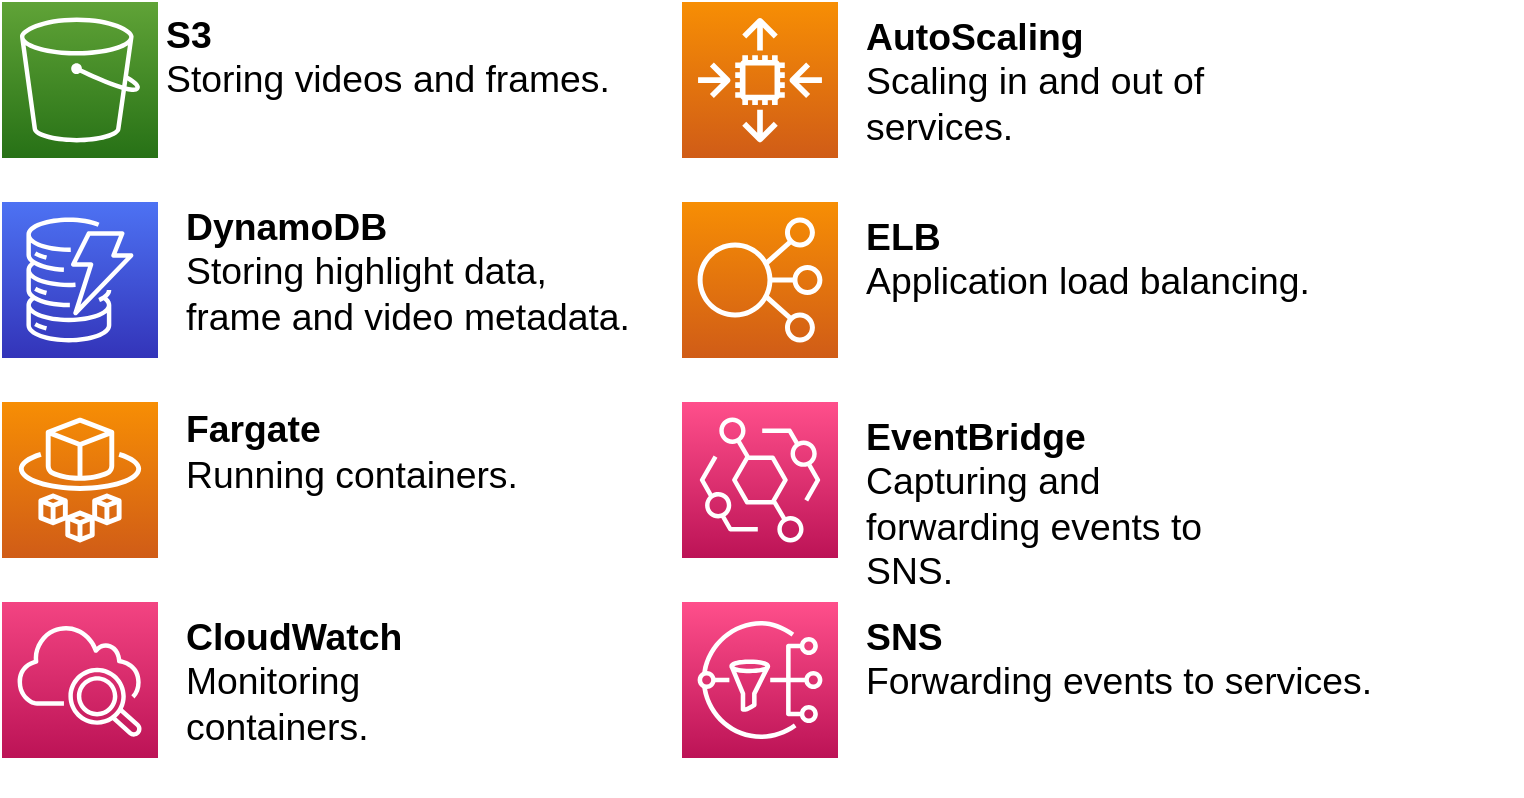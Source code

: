 <mxfile version="15.4.0" type="device"><diagram id="VzD-sIATQQE1d6l8LW73" name="Page-1"><mxGraphModel dx="749" dy="556" grid="1" gridSize="10" guides="1" tooltips="1" connect="1" arrows="1" fold="1" page="1" pageScale="1" pageWidth="827" pageHeight="1169" math="0" shadow="0"><root><mxCell id="0"/><mxCell id="1" parent="0"/><mxCell id="KYTqSW1PQcBf89NF0kZ1-1" value="" style="sketch=0;points=[[0,0,0],[0.25,0,0],[0.5,0,0],[0.75,0,0],[1,0,0],[0,1,0],[0.25,1,0],[0.5,1,0],[0.75,1,0],[1,1,0],[0,0.25,0],[0,0.5,0],[0,0.75,0],[1,0.25,0],[1,0.5,0],[1,0.75,0]];outlineConnect=0;fontColor=#232F3E;gradientColor=#60A337;gradientDirection=north;fillColor=#277116;strokeColor=#ffffff;dashed=0;verticalLabelPosition=bottom;verticalAlign=top;align=center;html=1;fontSize=12;fontStyle=0;aspect=fixed;shape=mxgraph.aws4.resourceIcon;resIcon=mxgraph.aws4.s3;" vertex="1" parent="1"><mxGeometry x="180" y="200" width="78" height="78" as="geometry"/></mxCell><mxCell id="KYTqSW1PQcBf89NF0kZ1-2" value="" style="sketch=0;points=[[0,0,0],[0.25,0,0],[0.5,0,0],[0.75,0,0],[1,0,0],[0,1,0],[0.25,1,0],[0.5,1,0],[0.75,1,0],[1,1,0],[0,0.25,0],[0,0.5,0],[0,0.75,0],[1,0.25,0],[1,0.5,0],[1,0.75,0]];outlineConnect=0;fontColor=#232F3E;gradientColor=#4D72F3;gradientDirection=north;fillColor=#3334B9;strokeColor=#ffffff;dashed=0;verticalLabelPosition=bottom;verticalAlign=top;align=center;html=1;fontSize=12;fontStyle=0;aspect=fixed;shape=mxgraph.aws4.resourceIcon;resIcon=mxgraph.aws4.dynamodb;" vertex="1" parent="1"><mxGeometry x="180" y="300" width="78" height="78" as="geometry"/></mxCell><mxCell id="KYTqSW1PQcBf89NF0kZ1-3" value="" style="sketch=0;points=[[0,0,0],[0.25,0,0],[0.5,0,0],[0.75,0,0],[1,0,0],[0,1,0],[0.25,1,0],[0.5,1,0],[0.75,1,0],[1,1,0],[0,0.25,0],[0,0.5,0],[0,0.75,0],[1,0.25,0],[1,0.5,0],[1,0.75,0]];outlineConnect=0;fontColor=#232F3E;gradientColor=#F78E04;gradientDirection=north;fillColor=#D05C17;strokeColor=#ffffff;dashed=0;verticalLabelPosition=bottom;verticalAlign=top;align=center;html=1;fontSize=12;fontStyle=0;aspect=fixed;shape=mxgraph.aws4.resourceIcon;resIcon=mxgraph.aws4.fargate;" vertex="1" parent="1"><mxGeometry x="180" y="400" width="78" height="78" as="geometry"/></mxCell><mxCell id="KYTqSW1PQcBf89NF0kZ1-4" value="" style="sketch=0;points=[[0,0,0],[0.25,0,0],[0.5,0,0],[0.75,0,0],[1,0,0],[0,1,0],[0.25,1,0],[0.5,1,0],[0.75,1,0],[1,1,0],[0,0.25,0],[0,0.5,0],[0,0.75,0],[1,0.25,0],[1,0.5,0],[1,0.75,0]];points=[[0,0,0],[0.25,0,0],[0.5,0,0],[0.75,0,0],[1,0,0],[0,1,0],[0.25,1,0],[0.5,1,0],[0.75,1,0],[1,1,0],[0,0.25,0],[0,0.5,0],[0,0.75,0],[1,0.25,0],[1,0.5,0],[1,0.75,0]];outlineConnect=0;fontColor=#232F3E;gradientColor=#F34482;gradientDirection=north;fillColor=#BC1356;strokeColor=#ffffff;dashed=0;verticalLabelPosition=bottom;verticalAlign=top;align=center;html=1;fontSize=12;fontStyle=0;aspect=fixed;shape=mxgraph.aws4.resourceIcon;resIcon=mxgraph.aws4.cloudwatch_2;" vertex="1" parent="1"><mxGeometry x="180" y="500" width="78" height="78" as="geometry"/></mxCell><mxCell id="KYTqSW1PQcBf89NF0kZ1-5" value="" style="sketch=0;points=[[0,0,0],[0.25,0,0],[0.5,0,0],[0.75,0,0],[1,0,0],[0,1,0],[0.25,1,0],[0.5,1,0],[0.75,1,0],[1,1,0],[0,0.25,0],[0,0.5,0],[0,0.75,0],[1,0.25,0],[1,0.5,0],[1,0.75,0]];outlineConnect=0;fontColor=#232F3E;gradientColor=#F78E04;gradientDirection=north;fillColor=#D05C17;strokeColor=#ffffff;dashed=0;verticalLabelPosition=bottom;verticalAlign=top;align=center;html=1;fontSize=12;fontStyle=0;aspect=fixed;shape=mxgraph.aws4.resourceIcon;resIcon=mxgraph.aws4.auto_scaling2;" vertex="1" parent="1"><mxGeometry x="520" y="200" width="78" height="78" as="geometry"/></mxCell><mxCell id="KYTqSW1PQcBf89NF0kZ1-8" value="" style="sketch=0;points=[[0,0,0],[0.25,0,0],[0.5,0,0],[0.75,0,0],[1,0,0],[0,1,0],[0.25,1,0],[0.5,1,0],[0.75,1,0],[1,1,0],[0,0.25,0],[0,0.5,0],[0,0.75,0],[1,0.25,0],[1,0.5,0],[1,0.75,0]];outlineConnect=0;fontColor=#232F3E;gradientColor=#FF4F8B;gradientDirection=north;fillColor=#BC1356;strokeColor=#ffffff;dashed=0;verticalLabelPosition=bottom;verticalAlign=top;align=center;html=1;fontSize=12;fontStyle=0;aspect=fixed;shape=mxgraph.aws4.resourceIcon;resIcon=mxgraph.aws4.eventbridge;" vertex="1" parent="1"><mxGeometry x="520" y="400" width="78" height="78" as="geometry"/></mxCell><mxCell id="KYTqSW1PQcBf89NF0kZ1-9" value="" style="sketch=0;points=[[0,0,0],[0.25,0,0],[0.5,0,0],[0.75,0,0],[1,0,0],[0,1,0],[0.25,1,0],[0.5,1,0],[0.75,1,0],[1,1,0],[0,0.25,0],[0,0.5,0],[0,0.75,0],[1,0.25,0],[1,0.5,0],[1,0.75,0]];outlineConnect=0;fontColor=#232F3E;gradientColor=#FF4F8B;gradientDirection=north;fillColor=#BC1356;strokeColor=#ffffff;dashed=0;verticalLabelPosition=bottom;verticalAlign=top;align=center;html=1;fontSize=12;fontStyle=0;aspect=fixed;shape=mxgraph.aws4.resourceIcon;resIcon=mxgraph.aws4.sns;" vertex="1" parent="1"><mxGeometry x="520" y="500" width="78" height="78" as="geometry"/></mxCell><mxCell id="KYTqSW1PQcBf89NF0kZ1-11" value="" style="sketch=0;points=[[0,0,0],[0.25,0,0],[0.5,0,0],[0.75,0,0],[1,0,0],[0,1,0],[0.25,1,0],[0.5,1,0],[0.75,1,0],[1,1,0],[0,0.25,0],[0,0.5,0],[0,0.75,0],[1,0.25,0],[1,0.5,0],[1,0.75,0]];outlineConnect=0;fontColor=#232F3E;gradientColor=#F78E04;gradientDirection=north;fillColor=#D05C17;strokeColor=#ffffff;dashed=0;verticalLabelPosition=bottom;verticalAlign=top;align=center;html=1;fontSize=12;fontStyle=0;aspect=fixed;shape=mxgraph.aws4.resourceIcon;resIcon=mxgraph.aws4.elastic_load_balancing;" vertex="1" parent="1"><mxGeometry x="520" y="300" width="78" height="78" as="geometry"/></mxCell><mxCell id="KYTqSW1PQcBf89NF0kZ1-12" value="&lt;span id=&quot;docs-internal-guid-86e20522-7fff-7889-68bb-368160c53fd7&quot;&gt;&lt;p dir=&quot;ltr&quot; style=&quot;text-align: left ; line-height: 1.2 ; margin-top: 0pt ; margin-bottom: 0pt&quot;&gt;&lt;span style=&quot;font-size: 14pt ; font-family: &amp;#34;calibri&amp;#34; , sans-serif ; background-color: transparent ; font-weight: 700 ; vertical-align: baseline&quot;&gt;S3&lt;/span&gt;&lt;/p&gt;&lt;p dir=&quot;ltr&quot; style=&quot;text-align: left ; line-height: 1.2 ; margin-top: 0pt ; margin-bottom: 0pt&quot;&gt;&lt;span style=&quot;font-size: 14pt ; font-family: &amp;#34;calibri&amp;#34; , sans-serif ; background-color: transparent ; vertical-align: baseline&quot;&gt;Storing videos and frames.&lt;/span&gt;&lt;/p&gt;&lt;div style=&quot;text-align: left&quot;&gt;&lt;span style=&quot;font-size: 14pt ; font-family: &amp;#34;calibri&amp;#34; , sans-serif ; background-color: transparent ; vertical-align: baseline&quot;&gt;&lt;br&gt;&lt;/span&gt;&lt;/div&gt;&lt;/span&gt;" style="text;html=1;strokeColor=none;fillColor=none;align=center;verticalAlign=middle;whiteSpace=wrap;rounded=0;" vertex="1" parent="1"><mxGeometry x="258" y="224" width="230" height="30" as="geometry"/></mxCell><mxCell id="KYTqSW1PQcBf89NF0kZ1-13" value="&lt;span id=&quot;docs-internal-guid-86e20522-7fff-7889-68bb-368160c53fd7&quot;&gt;&lt;p dir=&quot;ltr&quot; style=&quot;line-height: 1.2 ; margin-top: 0pt ; margin-bottom: 0pt&quot;&gt;&lt;span style=&quot;font-size: 14pt ; font-family: &amp;#34;calibri&amp;#34; , sans-serif ; color: rgb(0 , 0 , 0) ; background-color: transparent ; font-weight: 700 ; font-style: normal ; font-variant: normal ; text-decoration: none ; vertical-align: baseline&quot;&gt;DynamoDB&lt;/span&gt;&lt;/p&gt;&lt;p dir=&quot;ltr&quot; style=&quot;line-height: 1.2 ; margin-top: 0pt ; margin-bottom: 0pt&quot;&gt;&lt;span id=&quot;docs-internal-guid-be538a76-7fff-2ea2-e9bb-30c00b63adc3&quot;&gt;&lt;/span&gt;&lt;/p&gt;&lt;p dir=&quot;ltr&quot; style=&quot;line-height: 1.2 ; margin-top: 0pt ; margin-bottom: 0pt&quot;&gt;&lt;span style=&quot;font-size: 14pt ; font-family: &amp;#34;calibri&amp;#34; , sans-serif ; color: rgb(0 , 0 , 0) ; background-color: transparent ; font-weight: 400 ; font-style: normal ; font-variant: normal ; text-decoration: none ; vertical-align: baseline&quot;&gt;Storing highlight data, frame and video metadata.&lt;/span&gt;&lt;/p&gt;&lt;/span&gt;" style="text;html=1;strokeColor=none;fillColor=none;align=left;verticalAlign=middle;whiteSpace=wrap;rounded=0;" vertex="1" parent="1"><mxGeometry x="270" y="320" width="230" height="30" as="geometry"/></mxCell><mxCell id="KYTqSW1PQcBf89NF0kZ1-14" value="&lt;span id=&quot;docs-internal-guid-86e20522-7fff-7889-68bb-368160c53fd7&quot;&gt;&lt;p dir=&quot;ltr&quot; style=&quot;line-height: 1.2 ; margin-top: 0pt ; margin-bottom: 0pt&quot;&gt;&lt;span style=&quot;font-size: 14pt ; font-family: &amp;#34;calibri&amp;#34; , sans-serif ; color: rgb(0 , 0 , 0) ; background-color: transparent ; font-weight: 700 ; font-style: normal ; font-variant: normal ; text-decoration: none ; vertical-align: baseline&quot;&gt;Fargate&lt;/span&gt;&lt;/p&gt;&lt;p dir=&quot;ltr&quot; style=&quot;line-height: 1.2 ; margin-top: 0pt ; margin-bottom: 0pt&quot;&gt;&lt;span id=&quot;docs-internal-guid-1a92fe81-7fff-95f5-9b53-41b062206e92&quot;&gt;&lt;/span&gt;&lt;/p&gt;&lt;p dir=&quot;ltr&quot; style=&quot;line-height: 1.2 ; margin-top: 0pt ; margin-bottom: 0pt&quot;&gt;&lt;span style=&quot;font-size: 14pt ; font-family: &amp;#34;calibri&amp;#34; , sans-serif ; color: rgb(0 , 0 , 0) ; background-color: transparent ; font-weight: 400 ; font-style: normal ; font-variant: normal ; text-decoration: none ; vertical-align: baseline&quot;&gt;Running containers.&lt;/span&gt;&lt;/p&gt;&lt;/span&gt;" style="text;html=1;strokeColor=none;fillColor=none;align=left;verticalAlign=middle;whiteSpace=wrap;rounded=0;" vertex="1" parent="1"><mxGeometry x="270" y="410" width="230" height="30" as="geometry"/></mxCell><mxCell id="KYTqSW1PQcBf89NF0kZ1-15" value="&lt;b style=&quot;font-weight: normal&quot; id=&quot;docs-internal-guid-1a92fe81-7fff-95f5-9b53-41b062206e92&quot;&gt;&lt;p dir=&quot;ltr&quot; style=&quot;line-height: 1.2 ; margin-top: 0pt ; margin-bottom: 0pt&quot;&gt;&lt;/p&gt;&lt;/b&gt;&lt;span id=&quot;docs-internal-guid-85e020ab-7fff-ce08-172c-e20ee1049fe2&quot;&gt;&lt;p dir=&quot;ltr&quot; style=&quot;line-height: 1.2 ; margin-top: 0pt ; margin-bottom: 0pt&quot;&gt;&lt;span style=&quot;font-size: 14pt ; font-family: &amp;#34;calibri&amp;#34; , sans-serif ; background-color: transparent ; font-weight: 700 ; vertical-align: baseline&quot;&gt;CloudWatch&lt;/span&gt;&lt;/p&gt;&lt;p dir=&quot;ltr&quot; style=&quot;line-height: 1.2 ; margin-top: 0pt ; margin-bottom: 0pt&quot;&gt;&lt;span style=&quot;font-size: 14pt ; font-family: &amp;#34;calibri&amp;#34; , sans-serif ; background-color: transparent ; vertical-align: baseline&quot;&gt;Monitoring containers.&lt;/span&gt;&lt;/p&gt;&lt;div&gt;&lt;span style=&quot;font-size: 14pt ; font-family: &amp;#34;calibri&amp;#34; , sans-serif ; background-color: transparent ; vertical-align: baseline&quot;&gt;&lt;br&gt;&lt;/span&gt;&lt;/div&gt;&lt;/span&gt;" style="text;whiteSpace=wrap;html=1;" vertex="1" parent="1"><mxGeometry x="270" y="500" width="180" height="70" as="geometry"/></mxCell><mxCell id="KYTqSW1PQcBf89NF0kZ1-16" value="&lt;b style=&quot;font-weight: normal&quot; id=&quot;docs-internal-guid-85e020ab-7fff-ce08-172c-e20ee1049fe2&quot;&gt;&lt;p dir=&quot;ltr&quot; style=&quot;line-height: 1.2 ; margin-top: 0pt ; margin-bottom: 0pt&quot;&gt;&lt;/p&gt;&lt;/b&gt;&lt;span id=&quot;docs-internal-guid-096e7839-7fff-fd7c-4a09-fde0152ef099&quot;&gt;&lt;p dir=&quot;ltr&quot; style=&quot;line-height: 1.2 ; margin-top: 0pt ; margin-bottom: 0pt&quot;&gt;&lt;span style=&quot;font-size: 14pt ; font-family: &amp;#34;calibri&amp;#34; , sans-serif ; background-color: transparent ; font-weight: 700 ; vertical-align: baseline&quot;&gt;AutoScaling&lt;/span&gt;&lt;/p&gt;&lt;p dir=&quot;ltr&quot; style=&quot;line-height: 1.2 ; margin-top: 0pt ; margin-bottom: 0pt&quot;&gt;&lt;span style=&quot;font-size: 14pt ; font-family: &amp;#34;calibri&amp;#34; , sans-serif ; background-color: transparent ; vertical-align: baseline&quot;&gt;Scaling in and out of services.&lt;/span&gt;&lt;/p&gt;&lt;div&gt;&lt;span style=&quot;font-size: 14pt ; font-family: &amp;#34;calibri&amp;#34; , sans-serif ; background-color: transparent ; vertical-align: baseline&quot;&gt;&lt;br&gt;&lt;/span&gt;&lt;/div&gt;&lt;/span&gt;" style="text;whiteSpace=wrap;html=1;" vertex="1" parent="1"><mxGeometry x="610" y="200" width="200" height="70" as="geometry"/></mxCell><mxCell id="KYTqSW1PQcBf89NF0kZ1-17" value="&lt;b style=&quot;font-weight: normal&quot; id=&quot;docs-internal-guid-096e7839-7fff-fd7c-4a09-fde0152ef099&quot;&gt;&lt;p dir=&quot;ltr&quot; style=&quot;line-height: 1.2 ; margin-top: 0pt ; margin-bottom: 0pt&quot;&gt;&lt;/p&gt;&lt;/b&gt;&lt;span id=&quot;docs-internal-guid-c7adc08a-7fff-27d3-52f0-64bcfa612e01&quot;&gt;&lt;p dir=&quot;ltr&quot; style=&quot;line-height: 1.2 ; margin-top: 0pt ; margin-bottom: 0pt&quot;&gt;&lt;span style=&quot;font-size: 14pt ; font-family: &amp;#34;calibri&amp;#34; , sans-serif ; background-color: transparent ; font-weight: 700 ; vertical-align: baseline&quot;&gt;ELB&lt;/span&gt;&lt;/p&gt;&lt;p dir=&quot;ltr&quot; style=&quot;line-height: 1.2 ; margin-top: 0pt ; margin-bottom: 0pt&quot;&gt;&lt;span style=&quot;font-size: 14pt ; font-family: &amp;#34;calibri&amp;#34; , sans-serif ; background-color: transparent ; vertical-align: baseline&quot;&gt;Application load balancing.&lt;/span&gt;&lt;/p&gt;&lt;div&gt;&lt;span style=&quot;font-size: 14pt ; font-family: &amp;#34;calibri&amp;#34; , sans-serif ; background-color: transparent ; vertical-align: baseline&quot;&gt;&lt;br&gt;&lt;/span&gt;&lt;/div&gt;&lt;/span&gt;" style="text;whiteSpace=wrap;html=1;" vertex="1" parent="1"><mxGeometry x="610" y="300" width="250" height="70" as="geometry"/></mxCell><mxCell id="KYTqSW1PQcBf89NF0kZ1-18" value="&lt;b style=&quot;font-weight: normal&quot; id=&quot;docs-internal-guid-c7adc08a-7fff-27d3-52f0-64bcfa612e01&quot;&gt;&lt;p dir=&quot;ltr&quot; style=&quot;line-height: 1.2 ; margin-top: 0pt ; margin-bottom: 0pt&quot;&gt;&lt;/p&gt;&lt;/b&gt;&lt;span id=&quot;docs-internal-guid-e00270c4-7fff-8268-76e8-566c503667b2&quot;&gt;&lt;p dir=&quot;ltr&quot; style=&quot;line-height: 1.2 ; margin-top: 0pt ; margin-bottom: 0pt&quot;&gt;&lt;span style=&quot;font-size: 14pt ; font-family: &amp;#34;calibri&amp;#34; , sans-serif ; background-color: transparent ; font-weight: 700 ; vertical-align: baseline&quot;&gt;EventBridge&lt;/span&gt;&lt;/p&gt;&lt;p dir=&quot;ltr&quot; style=&quot;line-height: 1.2 ; margin-top: 0pt ; margin-bottom: 0pt&quot;&gt;&lt;span style=&quot;font-size: 14pt ; font-family: &amp;#34;calibri&amp;#34; , sans-serif ; background-color: transparent ; vertical-align: baseline&quot;&gt;Capturing and forwarding events to SNS.&lt;/span&gt;&lt;/p&gt;&lt;div&gt;&lt;span style=&quot;font-size: 14pt ; font-family: &amp;#34;calibri&amp;#34; , sans-serif ; background-color: transparent ; vertical-align: baseline&quot;&gt;&lt;br&gt;&lt;/span&gt;&lt;/div&gt;&lt;/span&gt;" style="text;whiteSpace=wrap;html=1;" vertex="1" parent="1"><mxGeometry x="610" y="400" width="210" height="70" as="geometry"/></mxCell><mxCell id="KYTqSW1PQcBf89NF0kZ1-19" value="&lt;b style=&quot;font-weight: normal&quot; id=&quot;docs-internal-guid-e00270c4-7fff-8268-76e8-566c503667b2&quot;&gt;&lt;p dir=&quot;ltr&quot; style=&quot;line-height: 1.2 ; margin-top: 0pt ; margin-bottom: 0pt&quot;&gt;&lt;/p&gt;&lt;/b&gt;&lt;span id=&quot;docs-internal-guid-7722b85e-7fff-b51a-e24e-8a32ccc74397&quot;&gt;&lt;p dir=&quot;ltr&quot; style=&quot;line-height: 1.2 ; margin-top: 0pt ; margin-bottom: 0pt&quot;&gt;&lt;span style=&quot;font-size: 14pt ; font-family: &amp;#34;calibri&amp;#34; , sans-serif ; background-color: transparent ; font-weight: 700 ; vertical-align: baseline&quot;&gt;SNS&lt;/span&gt;&lt;/p&gt;&lt;p dir=&quot;ltr&quot; style=&quot;line-height: 1.2 ; margin-top: 0pt ; margin-bottom: 0pt&quot;&gt;&lt;span style=&quot;font-size: 14pt ; font-family: &amp;#34;calibri&amp;#34; , sans-serif ; background-color: transparent ; vertical-align: baseline&quot;&gt;Forwarding events to services.&lt;/span&gt;&lt;/p&gt;&lt;div&gt;&lt;span style=&quot;font-size: 14pt ; font-family: &amp;#34;calibri&amp;#34; , sans-serif ; background-color: transparent ; vertical-align: baseline&quot;&gt;&lt;br&gt;&lt;/span&gt;&lt;/div&gt;&lt;/span&gt;" style="text;whiteSpace=wrap;html=1;" vertex="1" parent="1"><mxGeometry x="610" y="500" width="330" height="70" as="geometry"/></mxCell></root></mxGraphModel></diagram></mxfile>